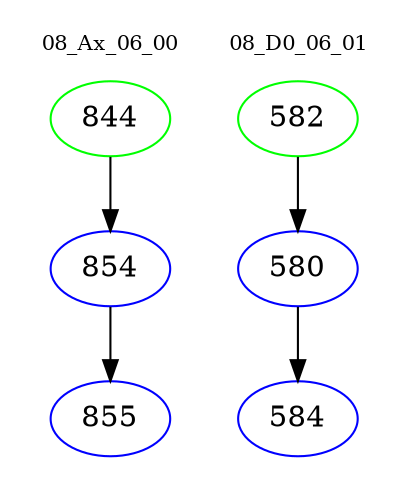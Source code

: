 digraph{
subgraph cluster_0 {
color = white
label = "08_Ax_06_00";
fontsize=10;
T0_844 [label="844", color="green"]
T0_844 -> T0_854 [color="black"]
T0_854 [label="854", color="blue"]
T0_854 -> T0_855 [color="black"]
T0_855 [label="855", color="blue"]
}
subgraph cluster_1 {
color = white
label = "08_D0_06_01";
fontsize=10;
T1_582 [label="582", color="green"]
T1_582 -> T1_580 [color="black"]
T1_580 [label="580", color="blue"]
T1_580 -> T1_584 [color="black"]
T1_584 [label="584", color="blue"]
}
}
